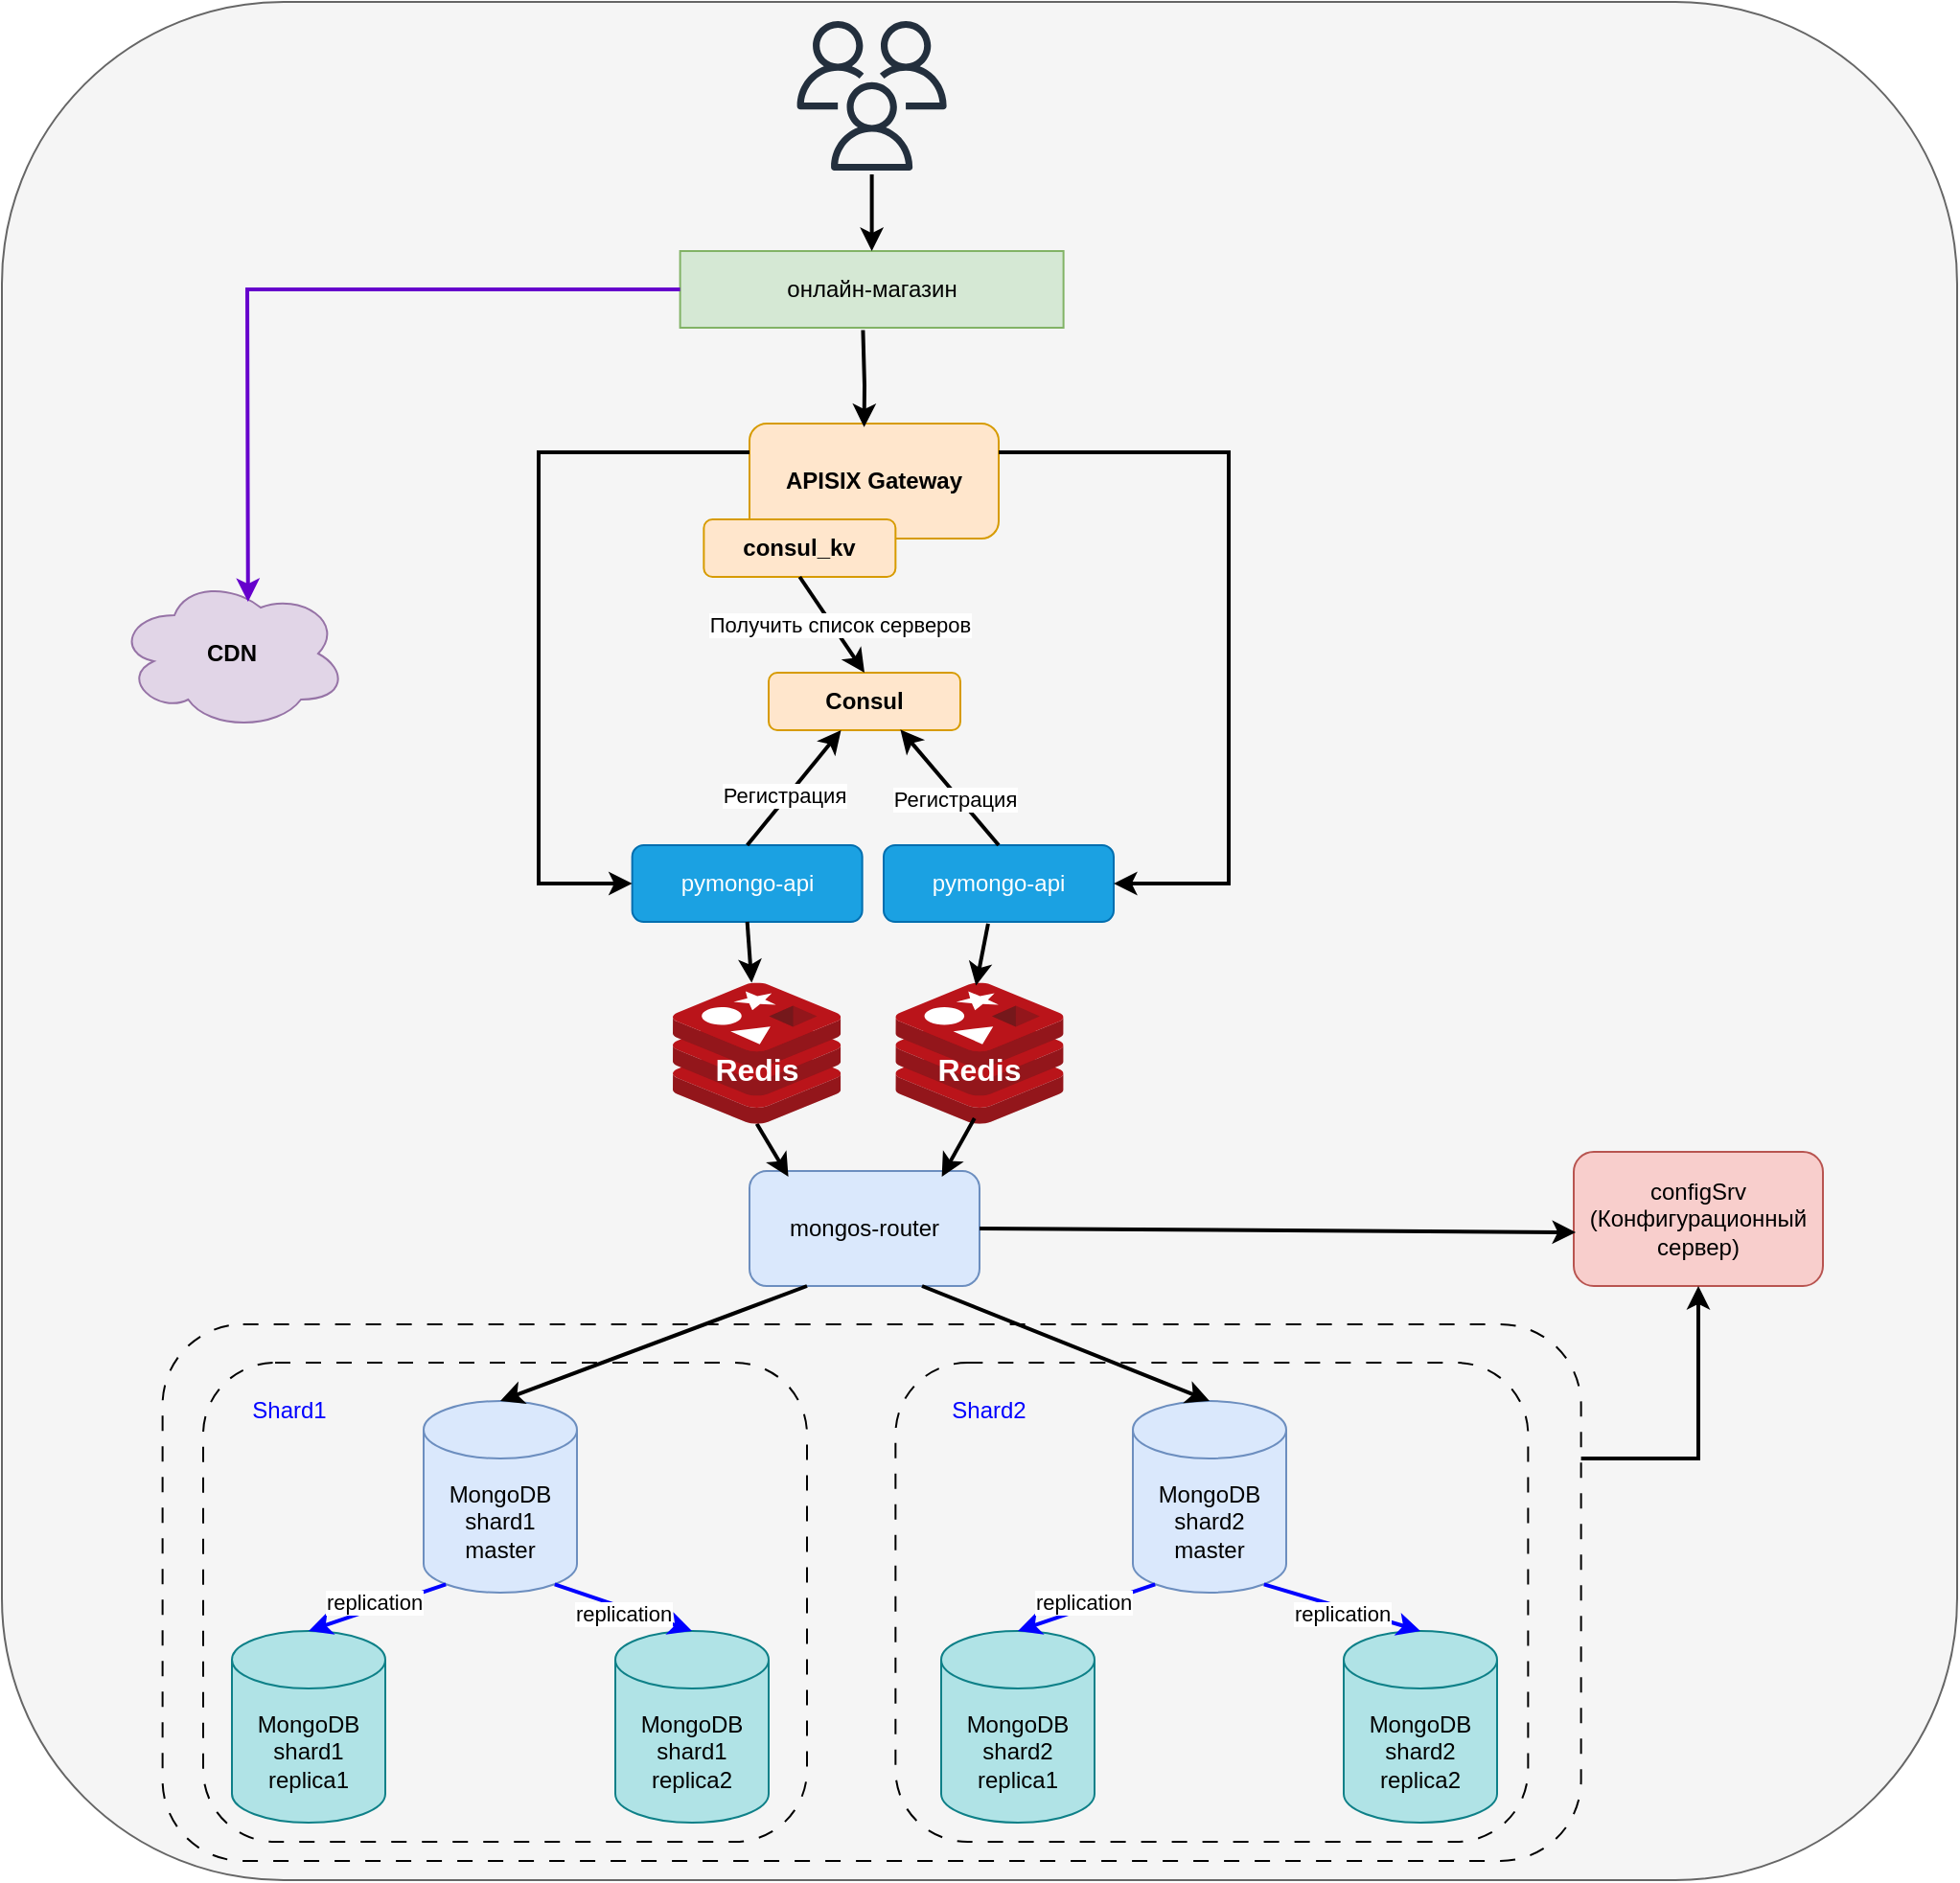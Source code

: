 <mxfile version="26.0.9">
  <diagram name="Page-1" id="-H_mtQnk-PTXWXPvYvuk">
    <mxGraphModel dx="2008" dy="2185" grid="1" gridSize="10" guides="1" tooltips="1" connect="1" arrows="1" fold="1" page="1" pageScale="1" pageWidth="1169" pageHeight="827" math="0" shadow="0">
      <root>
        <mxCell id="0" />
        <mxCell id="1" parent="0" />
        <mxCell id="LbU3xU6buKqwQcndJY7--15" value="" style="rounded=1;whiteSpace=wrap;html=1;fillColor=#f5f5f5;fontColor=#333333;strokeColor=#666666;" parent="1" vertex="1">
          <mxGeometry x="10" y="-150" width="1020" height="980" as="geometry" />
        </mxCell>
        <mxCell id="AQoTyAOBwtpcITkI7_EM-16" value="" style="rounded=1;whiteSpace=wrap;html=1;dashed=1;dashPattern=8 8;glass=0;shadow=0;fillColor=none;align=left;" parent="1" vertex="1">
          <mxGeometry x="115" y="560" width="315" height="250" as="geometry" />
        </mxCell>
        <mxCell id="zA23MoTUsTF4_91t8viU-3" value="pymongo-api" style="rounded=1;whiteSpace=wrap;html=1;fillColor=#1ba1e2;fontColor=#ffffff;strokeColor=#006EAF;" parent="1" vertex="1">
          <mxGeometry x="338.82" y="290" width="120" height="40" as="geometry" />
        </mxCell>
        <mxCell id="LbU3xU6buKqwQcndJY7--1" value="MongoDB&lt;div&gt;shard1&lt;/div&gt;&lt;div&gt;master&lt;/div&gt;" style="shape=cylinder3;whiteSpace=wrap;html=1;boundedLbl=1;backgroundOutline=1;size=15;fillColor=#dae8fc;strokeColor=#6c8ebf;" parent="1" vertex="1">
          <mxGeometry x="230" y="580" width="80" height="100" as="geometry" />
        </mxCell>
        <mxCell id="LbU3xU6buKqwQcndJY7--5" value="MongoDB&lt;div&gt;shard2&lt;/div&gt;&lt;div&gt;master&lt;/div&gt;" style="shape=cylinder3;whiteSpace=wrap;html=1;boundedLbl=1;backgroundOutline=1;size=15;fillColor=#dae8fc;strokeColor=#6c8ebf;" parent="1" vertex="1">
          <mxGeometry x="600" y="580" width="80" height="100" as="geometry" />
        </mxCell>
        <mxCell id="LbU3xU6buKqwQcndJY7--7" value="mongos-router" style="rounded=1;whiteSpace=wrap;html=1;fillColor=#dae8fc;strokeColor=#6c8ebf;" parent="1" vertex="1">
          <mxGeometry x="400" y="460" width="120" height="60" as="geometry" />
        </mxCell>
        <mxCell id="LbU3xU6buKqwQcndJY7--8" value="configSrv&lt;div&gt;(Конфигурационный сервер)&lt;/div&gt;" style="rounded=1;whiteSpace=wrap;html=1;fillColor=#f8cecc;strokeColor=#b85450;" parent="1" vertex="1">
          <mxGeometry x="830" y="450" width="130" height="70" as="geometry" />
        </mxCell>
        <mxCell id="LbU3xU6buKqwQcndJY7--9" value="" style="endArrow=classic;html=1;rounded=0;exitX=0.5;exitY=1;exitDx=0;exitDy=0;strokeWidth=2;entryX=0.169;entryY=0.05;entryDx=0;entryDy=0;entryPerimeter=0;" parent="1" source="mt5vHw7wnOWDeVbUdnSA-1" target="LbU3xU6buKqwQcndJY7--7" edge="1">
          <mxGeometry width="50" height="50" relative="1" as="geometry">
            <mxPoint x="240" y="470" as="sourcePoint" />
            <mxPoint x="290" y="420" as="targetPoint" />
          </mxGeometry>
        </mxCell>
        <mxCell id="LbU3xU6buKqwQcndJY7--10" value="" style="endArrow=classic;html=1;rounded=0;exitX=0.25;exitY=1;exitDx=0;exitDy=0;entryX=0.5;entryY=0;entryDx=0;entryDy=0;entryPerimeter=0;strokeWidth=2;" parent="1" source="LbU3xU6buKqwQcndJY7--7" target="LbU3xU6buKqwQcndJY7--1" edge="1">
          <mxGeometry width="50" height="50" relative="1" as="geometry">
            <mxPoint x="240" y="470" as="sourcePoint" />
            <mxPoint x="290" y="420" as="targetPoint" />
          </mxGeometry>
        </mxCell>
        <mxCell id="LbU3xU6buKqwQcndJY7--11" value="" style="endArrow=classic;html=1;rounded=0;exitX=0.75;exitY=1;exitDx=0;exitDy=0;entryX=0.5;entryY=0;entryDx=0;entryDy=0;entryPerimeter=0;strokeWidth=2;" parent="1" source="LbU3xU6buKqwQcndJY7--7" target="LbU3xU6buKqwQcndJY7--5" edge="1">
          <mxGeometry width="50" height="50" relative="1" as="geometry">
            <mxPoint x="240" y="470" as="sourcePoint" />
            <mxPoint x="290" y="420" as="targetPoint" />
          </mxGeometry>
        </mxCell>
        <mxCell id="LbU3xU6buKqwQcndJY7--12" value="" style="endArrow=classic;html=1;rounded=0;strokeWidth=2;entryX=0.008;entryY=0.6;entryDx=0;entryDy=0;exitX=1;exitY=0.5;exitDx=0;exitDy=0;entryPerimeter=0;" parent="1" source="LbU3xU6buKqwQcndJY7--7" target="LbU3xU6buKqwQcndJY7--8" edge="1">
          <mxGeometry width="50" height="50" relative="1" as="geometry">
            <mxPoint x="240" y="470" as="sourcePoint" />
            <mxPoint x="580" y="350" as="targetPoint" />
            <Array as="points" />
          </mxGeometry>
        </mxCell>
        <mxCell id="AQoTyAOBwtpcITkI7_EM-1" value="MongoDB&lt;div&gt;shard1&lt;/div&gt;&lt;div&gt;replica1&lt;/div&gt;" style="shape=cylinder3;whiteSpace=wrap;html=1;boundedLbl=1;backgroundOutline=1;size=15;fillColor=#b0e3e6;strokeColor=#0e8088;" parent="1" vertex="1">
          <mxGeometry x="130" y="700" width="80" height="100" as="geometry" />
        </mxCell>
        <mxCell id="AQoTyAOBwtpcITkI7_EM-4" value="MongoDB&lt;div&gt;shard1&lt;/div&gt;&lt;div&gt;replica2&lt;/div&gt;" style="shape=cylinder3;whiteSpace=wrap;html=1;boundedLbl=1;backgroundOutline=1;size=15;fillColor=#b0e3e6;strokeColor=#0e8088;" parent="1" vertex="1">
          <mxGeometry x="330" y="700" width="80" height="100" as="geometry" />
        </mxCell>
        <mxCell id="AQoTyAOBwtpcITkI7_EM-5" value="MongoDB&lt;div&gt;shard2&lt;/div&gt;&lt;div&gt;replica1&lt;/div&gt;" style="shape=cylinder3;whiteSpace=wrap;html=1;boundedLbl=1;backgroundOutline=1;size=15;fillColor=#b0e3e6;strokeColor=#0e8088;" parent="1" vertex="1">
          <mxGeometry x="500" y="700" width="80" height="100" as="geometry" />
        </mxCell>
        <mxCell id="AQoTyAOBwtpcITkI7_EM-6" value="MongoDB&lt;div&gt;shard2&lt;/div&gt;&lt;div&gt;replica2&lt;/div&gt;" style="shape=cylinder3;whiteSpace=wrap;html=1;boundedLbl=1;backgroundOutline=1;size=15;fillColor=#b0e3e6;strokeColor=#0e8088;" parent="1" vertex="1">
          <mxGeometry x="710" y="700" width="80" height="100" as="geometry" />
        </mxCell>
        <mxCell id="AQoTyAOBwtpcITkI7_EM-8" value="" style="endArrow=classic;html=1;rounded=0;exitX=0.145;exitY=1;exitDx=0;exitDy=-4.35;exitPerimeter=0;entryX=0.5;entryY=0;entryDx=0;entryDy=0;entryPerimeter=0;strokeColor=light-dark(#0000FF,#EDEDED);strokeWidth=2;" parent="1" source="LbU3xU6buKqwQcndJY7--1" target="AQoTyAOBwtpcITkI7_EM-1" edge="1">
          <mxGeometry width="50" height="50" relative="1" as="geometry">
            <mxPoint x="650" y="500" as="sourcePoint" />
            <mxPoint x="700" y="450" as="targetPoint" />
          </mxGeometry>
        </mxCell>
        <mxCell id="AQoTyAOBwtpcITkI7_EM-9" value="replication" style="edgeLabel;html=1;align=center;verticalAlign=middle;resizable=0;points=[];" parent="AQoTyAOBwtpcITkI7_EM-8" vertex="1" connectable="0">
          <mxGeometry x="0.013" y="-3" relative="1" as="geometry">
            <mxPoint as="offset" />
          </mxGeometry>
        </mxCell>
        <mxCell id="AQoTyAOBwtpcITkI7_EM-10" value="" style="endArrow=classic;html=1;rounded=0;exitX=0.855;exitY=1;exitDx=0;exitDy=-4.35;exitPerimeter=0;entryX=0.5;entryY=0;entryDx=0;entryDy=0;entryPerimeter=0;strokeColor=#0000FF;strokeWidth=2;" parent="1" source="LbU3xU6buKqwQcndJY7--1" target="AQoTyAOBwtpcITkI7_EM-4" edge="1">
          <mxGeometry width="50" height="50" relative="1" as="geometry">
            <mxPoint x="370" y="481" as="sourcePoint" />
            <mxPoint x="320" y="570" as="targetPoint" />
          </mxGeometry>
        </mxCell>
        <mxCell id="AQoTyAOBwtpcITkI7_EM-11" value="replication" style="edgeLabel;html=1;align=center;verticalAlign=middle;resizable=0;points=[];" parent="AQoTyAOBwtpcITkI7_EM-10" vertex="1" connectable="0">
          <mxGeometry x="0.013" y="-3" relative="1" as="geometry">
            <mxPoint as="offset" />
          </mxGeometry>
        </mxCell>
        <mxCell id="AQoTyAOBwtpcITkI7_EM-12" value="" style="endArrow=classic;html=1;rounded=0;exitX=0.145;exitY=1;exitDx=0;exitDy=-4.35;exitPerimeter=0;entryX=0.5;entryY=0;entryDx=0;entryDy=0;entryPerimeter=0;strokeColor=#0000FF;strokeWidth=2;" parent="1" source="LbU3xU6buKqwQcndJY7--5" target="AQoTyAOBwtpcITkI7_EM-5" edge="1">
          <mxGeometry width="50" height="50" relative="1" as="geometry">
            <mxPoint x="310" y="505" as="sourcePoint" />
            <mxPoint x="260" y="594" as="targetPoint" />
          </mxGeometry>
        </mxCell>
        <mxCell id="AQoTyAOBwtpcITkI7_EM-13" value="replication" style="edgeLabel;html=1;align=center;verticalAlign=middle;resizable=0;points=[];" parent="AQoTyAOBwtpcITkI7_EM-12" vertex="1" connectable="0">
          <mxGeometry x="0.013" y="-3" relative="1" as="geometry">
            <mxPoint as="offset" />
          </mxGeometry>
        </mxCell>
        <mxCell id="AQoTyAOBwtpcITkI7_EM-14" value="" style="endArrow=classic;html=1;rounded=0;entryX=0.5;entryY=0;entryDx=0;entryDy=0;entryPerimeter=0;exitX=0.855;exitY=1;exitDx=0;exitDy=-4.35;exitPerimeter=0;strokeWidth=2;strokeColor=light-dark(#0000FF,#EDEDED);" parent="1" source="LbU3xU6buKqwQcndJY7--5" target="AQoTyAOBwtpcITkI7_EM-6" edge="1">
          <mxGeometry width="50" height="50" relative="1" as="geometry">
            <mxPoint x="600" y="530" as="sourcePoint" />
            <mxPoint x="570" y="570" as="targetPoint" />
          </mxGeometry>
        </mxCell>
        <mxCell id="AQoTyAOBwtpcITkI7_EM-15" value="replication" style="edgeLabel;html=1;align=center;verticalAlign=middle;resizable=0;points=[];" parent="AQoTyAOBwtpcITkI7_EM-14" vertex="1" connectable="0">
          <mxGeometry x="0.013" y="-3" relative="1" as="geometry">
            <mxPoint as="offset" />
          </mxGeometry>
        </mxCell>
        <mxCell id="AQoTyAOBwtpcITkI7_EM-17" value="&lt;font style=&quot;color: rgb(0, 0, 255);&quot;&gt;Shard1&lt;/font&gt;" style="text;html=1;align=center;verticalAlign=middle;whiteSpace=wrap;rounded=0;" parent="1" vertex="1">
          <mxGeometry x="130" y="570" width="60" height="30" as="geometry" />
        </mxCell>
        <mxCell id="AQoTyAOBwtpcITkI7_EM-18" value="" style="rounded=1;whiteSpace=wrap;html=1;dashed=1;dashPattern=8 8;glass=0;shadow=0;fillColor=none;align=left;" parent="1" vertex="1">
          <mxGeometry x="476.18" y="560" width="330" height="250" as="geometry" />
        </mxCell>
        <mxCell id="AQoTyAOBwtpcITkI7_EM-19" value="&lt;font style=&quot;color: rgb(0, 0, 255);&quot;&gt;Shard2&lt;/font&gt;" style="text;html=1;align=center;verticalAlign=middle;whiteSpace=wrap;rounded=0;" parent="1" vertex="1">
          <mxGeometry x="495" y="570" width="60" height="30" as="geometry" />
        </mxCell>
        <mxCell id="AQoTyAOBwtpcITkI7_EM-21" value="" style="rounded=1;whiteSpace=wrap;html=1;dashed=1;dashPattern=8 8;glass=0;shadow=0;fillColor=none;align=left;" parent="1" vertex="1">
          <mxGeometry x="93.81" y="540" width="740" height="280" as="geometry" />
        </mxCell>
        <mxCell id="AQoTyAOBwtpcITkI7_EM-25" value="" style="endArrow=classic;html=1;rounded=0;entryX=0.5;entryY=1;entryDx=0;entryDy=0;exitX=1;exitY=0.25;exitDx=0;exitDy=0;fontSize=12;strokeWidth=2;" parent="1" source="AQoTyAOBwtpcITkI7_EM-21" target="LbU3xU6buKqwQcndJY7--8" edge="1">
          <mxGeometry width="50" height="50" relative="1" as="geometry">
            <mxPoint x="870" y="500" as="sourcePoint" />
            <mxPoint x="920" y="450" as="targetPoint" />
            <Array as="points">
              <mxPoint x="895" y="610" />
            </Array>
          </mxGeometry>
        </mxCell>
        <mxCell id="mt5vHw7wnOWDeVbUdnSA-2" value="" style="endArrow=classic;html=1;rounded=0;exitX=0.5;exitY=1;exitDx=0;exitDy=0;strokeWidth=2;" parent="1" source="zA23MoTUsTF4_91t8viU-3" target="mt5vHw7wnOWDeVbUdnSA-1" edge="1">
          <mxGeometry width="50" height="50" relative="1" as="geometry">
            <mxPoint x="440" y="90" as="sourcePoint" />
            <mxPoint x="440" y="280" as="targetPoint" />
          </mxGeometry>
        </mxCell>
        <mxCell id="mt5vHw7wnOWDeVbUdnSA-1" value="" style="image;sketch=0;aspect=fixed;html=1;points=[];align=center;fontSize=12;image=img/lib/mscae/Cache_Redis_Product.svg;" parent="1" vertex="1">
          <mxGeometry x="360" y="361.8" width="87.63" height="73.6" as="geometry" />
        </mxCell>
        <mxCell id="mt5vHw7wnOWDeVbUdnSA-3" value="&lt;font style=&quot;font-size: 16px; color: rgb(255, 255, 255);&quot;&gt;&lt;b style=&quot;&quot;&gt;Redis&lt;/b&gt;&lt;/font&gt;" style="text;html=1;align=center;verticalAlign=middle;whiteSpace=wrap;rounded=0;" parent="1" vertex="1">
          <mxGeometry x="373.82" y="391.8" width="60" height="30" as="geometry" />
        </mxCell>
        <mxCell id="oRIm_CHohZwKzfgMhH87-1" value="" style="image;sketch=0;aspect=fixed;html=1;points=[];align=center;fontSize=12;image=img/lib/mscae/Cache_Redis_Product.svg;" parent="1" vertex="1">
          <mxGeometry x="476.18" y="361.8" width="87.63" height="73.6" as="geometry" />
        </mxCell>
        <mxCell id="oRIm_CHohZwKzfgMhH87-2" value="" style="endArrow=classic;html=1;rounded=0;strokeWidth=2;entryX=0.836;entryY=0.05;entryDx=0;entryDy=0;entryPerimeter=0;exitX=0.47;exitY=0.96;exitDx=0;exitDy=0;exitPerimeter=0;" parent="1" source="oRIm_CHohZwKzfgMhH87-1" target="LbU3xU6buKqwQcndJY7--7" edge="1">
          <mxGeometry width="50" height="50" relative="1" as="geometry">
            <mxPoint x="425" y="392" as="sourcePoint" />
            <mxPoint x="430" y="433" as="targetPoint" />
          </mxGeometry>
        </mxCell>
        <mxCell id="oRIm_CHohZwKzfgMhH87-3" value="&lt;font style=&quot;font-size: 16px; color: rgb(255, 255, 255);&quot;&gt;&lt;b style=&quot;&quot;&gt;Redis&lt;/b&gt;&lt;/font&gt;" style="text;html=1;align=center;verticalAlign=middle;whiteSpace=wrap;rounded=0;" parent="1" vertex="1">
          <mxGeometry x="490" y="391.8" width="60" height="30" as="geometry" />
        </mxCell>
        <mxCell id="oRIm_CHohZwKzfgMhH87-4" value="pymongo-api" style="rounded=1;whiteSpace=wrap;html=1;fillColor=#1ba1e2;fontColor=#ffffff;strokeColor=#006EAF;" parent="1" vertex="1">
          <mxGeometry x="470" y="290" width="120" height="40" as="geometry" />
        </mxCell>
        <mxCell id="oRIm_CHohZwKzfgMhH87-5" value="" style="endArrow=classic;html=1;rounded=0;exitX=0.454;exitY=1.022;exitDx=0;exitDy=0;strokeWidth=2;entryX=0.479;entryY=0.02;entryDx=0;entryDy=0;entryPerimeter=0;exitPerimeter=0;" parent="1" source="oRIm_CHohZwKzfgMhH87-4" target="oRIm_CHohZwKzfgMhH87-1" edge="1">
          <mxGeometry width="50" height="50" relative="1" as="geometry">
            <mxPoint x="409" y="280" as="sourcePoint" />
            <mxPoint x="417" y="318" as="targetPoint" />
          </mxGeometry>
        </mxCell>
        <mxCell id="oRIm_CHohZwKzfgMhH87-6" value="&lt;b&gt;APISIX Gateway&lt;/b&gt;" style="rounded=1;whiteSpace=wrap;html=1;fillColor=#ffe6cc;strokeColor=#d79b00;" parent="1" vertex="1">
          <mxGeometry x="400" y="70" width="130" height="60" as="geometry" />
        </mxCell>
        <mxCell id="oRIm_CHohZwKzfgMhH87-7" value="&lt;b&gt;Consul&lt;/b&gt;" style="rounded=1;whiteSpace=wrap;html=1;fillColor=#ffe6cc;strokeColor=#d79b00;" parent="1" vertex="1">
          <mxGeometry x="410" y="200" width="100" height="30" as="geometry" />
        </mxCell>
        <mxCell id="oRIm_CHohZwKzfgMhH87-8" value="&lt;b&gt;consul_kv&lt;/b&gt;" style="rounded=1;whiteSpace=wrap;html=1;fillColor=#ffe6cc;strokeColor=#d79b00;" parent="1" vertex="1">
          <mxGeometry x="376.18" y="120" width="100" height="30" as="geometry" />
        </mxCell>
        <mxCell id="oRIm_CHohZwKzfgMhH87-9" value="" style="endArrow=classic;html=1;rounded=0;exitX=0.5;exitY=1;exitDx=0;exitDy=0;entryX=0.5;entryY=0;entryDx=0;entryDy=0;strokeWidth=2;" parent="1" source="oRIm_CHohZwKzfgMhH87-8" target="oRIm_CHohZwKzfgMhH87-7" edge="1">
          <mxGeometry width="50" height="50" relative="1" as="geometry">
            <mxPoint x="750" y="560" as="sourcePoint" />
            <mxPoint x="800" y="510" as="targetPoint" />
          </mxGeometry>
        </mxCell>
        <mxCell id="oRIm_CHohZwKzfgMhH87-10" value="Получить список серверов" style="edgeLabel;html=1;align=center;verticalAlign=middle;resizable=0;points=[];" parent="oRIm_CHohZwKzfgMhH87-9" vertex="1" connectable="0">
          <mxGeometry x="0.067" y="3" relative="1" as="geometry">
            <mxPoint as="offset" />
          </mxGeometry>
        </mxCell>
        <mxCell id="oRIm_CHohZwKzfgMhH87-11" value="" style="endArrow=classic;html=1;rounded=0;exitX=0.5;exitY=0;exitDx=0;exitDy=0;strokeWidth=2;" parent="1" source="zA23MoTUsTF4_91t8viU-3" target="oRIm_CHohZwKzfgMhH87-7" edge="1">
          <mxGeometry width="50" height="50" relative="1" as="geometry">
            <mxPoint x="260" y="240" as="sourcePoint" />
            <mxPoint x="310" y="190" as="targetPoint" />
          </mxGeometry>
        </mxCell>
        <mxCell id="oRIm_CHohZwKzfgMhH87-12" value="Регистрация" style="edgeLabel;html=1;align=center;verticalAlign=middle;resizable=0;points=[];" parent="oRIm_CHohZwKzfgMhH87-11" vertex="1" connectable="0">
          <mxGeometry x="-0.17" y="2" relative="1" as="geometry">
            <mxPoint as="offset" />
          </mxGeometry>
        </mxCell>
        <mxCell id="oRIm_CHohZwKzfgMhH87-13" value="" style="endArrow=classic;html=1;rounded=0;exitX=0.5;exitY=0;exitDx=0;exitDy=0;entryX=0.687;entryY=0.989;entryDx=0;entryDy=0;entryPerimeter=0;strokeWidth=2;" parent="1" source="oRIm_CHohZwKzfgMhH87-4" target="oRIm_CHohZwKzfgMhH87-7" edge="1">
          <mxGeometry width="50" height="50" relative="1" as="geometry">
            <mxPoint x="409" y="220" as="sourcePoint" />
            <mxPoint x="453" y="180" as="targetPoint" />
          </mxGeometry>
        </mxCell>
        <mxCell id="oRIm_CHohZwKzfgMhH87-14" value="Регистрация" style="edgeLabel;html=1;align=center;verticalAlign=middle;resizable=0;points=[];" parent="oRIm_CHohZwKzfgMhH87-13" vertex="1" connectable="0">
          <mxGeometry x="-0.17" y="2" relative="1" as="geometry">
            <mxPoint as="offset" />
          </mxGeometry>
        </mxCell>
        <mxCell id="oRIm_CHohZwKzfgMhH87-15" value="" style="endArrow=classic;html=1;rounded=0;exitX=1;exitY=0.25;exitDx=0;exitDy=0;entryX=1;entryY=0.5;entryDx=0;entryDy=0;strokeWidth=2;" parent="1" source="oRIm_CHohZwKzfgMhH87-6" target="oRIm_CHohZwKzfgMhH87-4" edge="1">
          <mxGeometry width="50" height="50" relative="1" as="geometry">
            <mxPoint x="725" y="100" as="sourcePoint" />
            <mxPoint x="775" y="50" as="targetPoint" />
            <Array as="points">
              <mxPoint x="650" y="85" />
              <mxPoint x="650" y="310" />
            </Array>
          </mxGeometry>
        </mxCell>
        <mxCell id="oRIm_CHohZwKzfgMhH87-18" value="" style="endArrow=classic;html=1;rounded=0;exitX=0;exitY=0.25;exitDx=0;exitDy=0;entryX=0;entryY=0.5;entryDx=0;entryDy=0;strokeWidth=2;" parent="1" source="oRIm_CHohZwKzfgMhH87-6" target="zA23MoTUsTF4_91t8viU-3" edge="1">
          <mxGeometry width="50" height="50" relative="1" as="geometry">
            <mxPoint x="190" y="260" as="sourcePoint" />
            <mxPoint x="240" y="210" as="targetPoint" />
            <Array as="points">
              <mxPoint x="290" y="85" />
              <mxPoint x="290" y="310" />
            </Array>
          </mxGeometry>
        </mxCell>
        <mxCell id="6H1BYiaoJ53okRA2XcYD-2" value="онлайн-магазин" style="rounded=0;whiteSpace=wrap;html=1;fillColor=#d5e8d4;strokeColor=#82b366;" vertex="1" parent="1">
          <mxGeometry x="363.81" y="-20" width="200" height="40" as="geometry" />
        </mxCell>
        <mxCell id="6H1BYiaoJ53okRA2XcYD-3" value="&lt;b&gt;CDN&lt;/b&gt;" style="ellipse;shape=cloud;whiteSpace=wrap;html=1;fillColor=#e1d5e7;strokeColor=#9673a6;" vertex="1" parent="1">
          <mxGeometry x="70" y="150" width="120" height="80" as="geometry" />
        </mxCell>
        <mxCell id="6H1BYiaoJ53okRA2XcYD-4" value="" style="endArrow=classic;html=1;rounded=0;exitX=0.477;exitY=1.032;exitDx=0;exitDy=0;exitPerimeter=0;entryX=0.46;entryY=0.031;entryDx=0;entryDy=0;entryPerimeter=0;strokeWidth=2;" edge="1" parent="1" source="6H1BYiaoJ53okRA2XcYD-2" target="oRIm_CHohZwKzfgMhH87-6">
          <mxGeometry width="50" height="50" relative="1" as="geometry">
            <mxPoint x="560" y="500" as="sourcePoint" />
            <mxPoint x="610" y="450" as="targetPoint" />
            <Array as="points">
              <mxPoint x="460" y="50" />
            </Array>
          </mxGeometry>
        </mxCell>
        <mxCell id="6H1BYiaoJ53okRA2XcYD-5" value="" style="endArrow=classic;html=1;rounded=0;exitX=0;exitY=0.5;exitDx=0;exitDy=0;entryX=0.57;entryY=0.163;entryDx=0;entryDy=0;entryPerimeter=0;strokeWidth=2;strokeColor=#6600CC;" edge="1" parent="1" source="6H1BYiaoJ53okRA2XcYD-2" target="6H1BYiaoJ53okRA2XcYD-3">
          <mxGeometry width="50" height="50" relative="1" as="geometry">
            <mxPoint x="560" y="500" as="sourcePoint" />
            <mxPoint x="163" y="140" as="targetPoint" />
            <Array as="points">
              <mxPoint x="138" />
            </Array>
          </mxGeometry>
        </mxCell>
        <mxCell id="6H1BYiaoJ53okRA2XcYD-8" value="" style="endArrow=classic;html=1;rounded=0;exitX=0.5;exitY=1;exitDx=0;exitDy=0;entryX=0.5;entryY=0;entryDx=0;entryDy=0;strokeWidth=2;" edge="1" parent="1" target="6H1BYiaoJ53okRA2XcYD-2">
          <mxGeometry width="50" height="50" relative="1" as="geometry">
            <mxPoint x="463.81" y="-60" as="sourcePoint" />
            <mxPoint x="550" y="80" as="targetPoint" />
          </mxGeometry>
        </mxCell>
        <mxCell id="6H1BYiaoJ53okRA2XcYD-9" value="" style="sketch=0;outlineConnect=0;fontColor=#232F3E;gradientColor=none;fillColor=#232F3D;strokeColor=none;dashed=0;verticalLabelPosition=bottom;verticalAlign=top;align=center;html=1;fontSize=12;fontStyle=0;aspect=fixed;pointerEvents=1;shape=mxgraph.aws4.users;" vertex="1" parent="1">
          <mxGeometry x="424.81" y="-140" width="78" height="78" as="geometry" />
        </mxCell>
      </root>
    </mxGraphModel>
  </diagram>
</mxfile>
